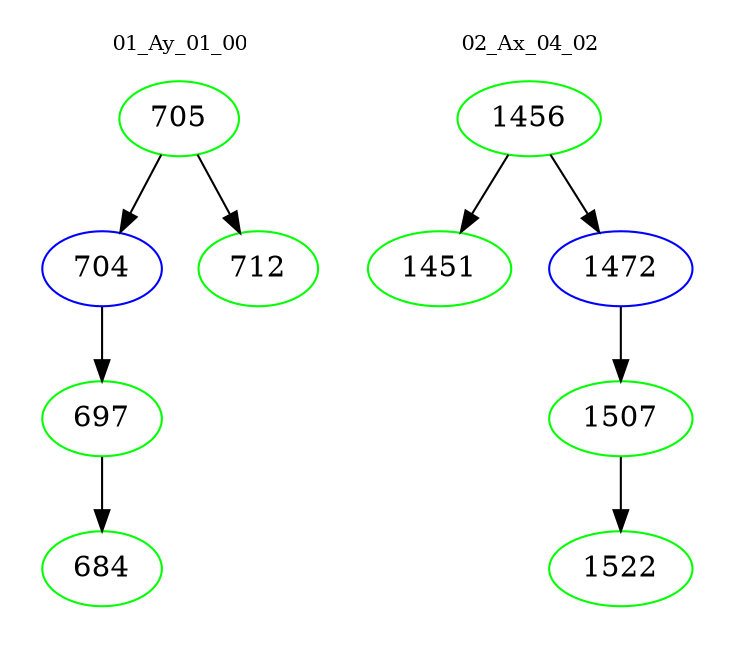 digraph{
subgraph cluster_0 {
color = white
label = "01_Ay_01_00";
fontsize=10;
T0_705 [label="705", color="green"]
T0_705 -> T0_704 [color="black"]
T0_704 [label="704", color="blue"]
T0_704 -> T0_697 [color="black"]
T0_697 [label="697", color="green"]
T0_697 -> T0_684 [color="black"]
T0_684 [label="684", color="green"]
T0_705 -> T0_712 [color="black"]
T0_712 [label="712", color="green"]
}
subgraph cluster_1 {
color = white
label = "02_Ax_04_02";
fontsize=10;
T1_1456 [label="1456", color="green"]
T1_1456 -> T1_1451 [color="black"]
T1_1451 [label="1451", color="green"]
T1_1456 -> T1_1472 [color="black"]
T1_1472 [label="1472", color="blue"]
T1_1472 -> T1_1507 [color="black"]
T1_1507 [label="1507", color="green"]
T1_1507 -> T1_1522 [color="black"]
T1_1522 [label="1522", color="green"]
}
}
